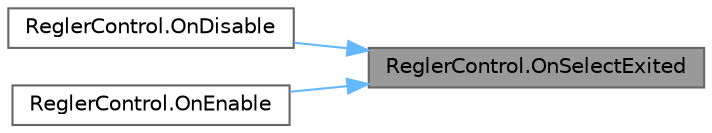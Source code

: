 digraph "ReglerControl.OnSelectExited"
{
 // LATEX_PDF_SIZE
  bgcolor="transparent";
  edge [fontname=Helvetica,fontsize=10,labelfontname=Helvetica,labelfontsize=10];
  node [fontname=Helvetica,fontsize=10,shape=box,height=0.2,width=0.4];
  rankdir="RL";
  Node1 [id="Node000001",label="ReglerControl.OnSelectExited",height=0.2,width=0.4,color="gray40", fillcolor="grey60", style="filled", fontcolor="black",tooltip="This method is called when an interactor exits the object and resets the isInteracting and interactor..."];
  Node1 -> Node2 [id="edge1_Node000001_Node000002",dir="back",color="steelblue1",style="solid",tooltip=" "];
  Node2 [id="Node000002",label="ReglerControl.OnDisable",height=0.2,width=0.4,color="grey40", fillcolor="white", style="filled",URL="$class_regler_control.html#a31839f129c6d0fda62c9015c4cb75e84",tooltip="This method is called when the object is disabled and removes event listeners for the selectEntered a..."];
  Node1 -> Node3 [id="edge2_Node000001_Node000003",dir="back",color="steelblue1",style="solid",tooltip=" "];
  Node3 [id="Node000003",label="ReglerControl.OnEnable",height=0.2,width=0.4,color="grey40", fillcolor="white", style="filled",URL="$class_regler_control.html#aa7f5d98c0eeb08a1c12ce97b975308b5",tooltip="This method is called when the object is enabled and adds event listeners for the selectEntered and s..."];
}
